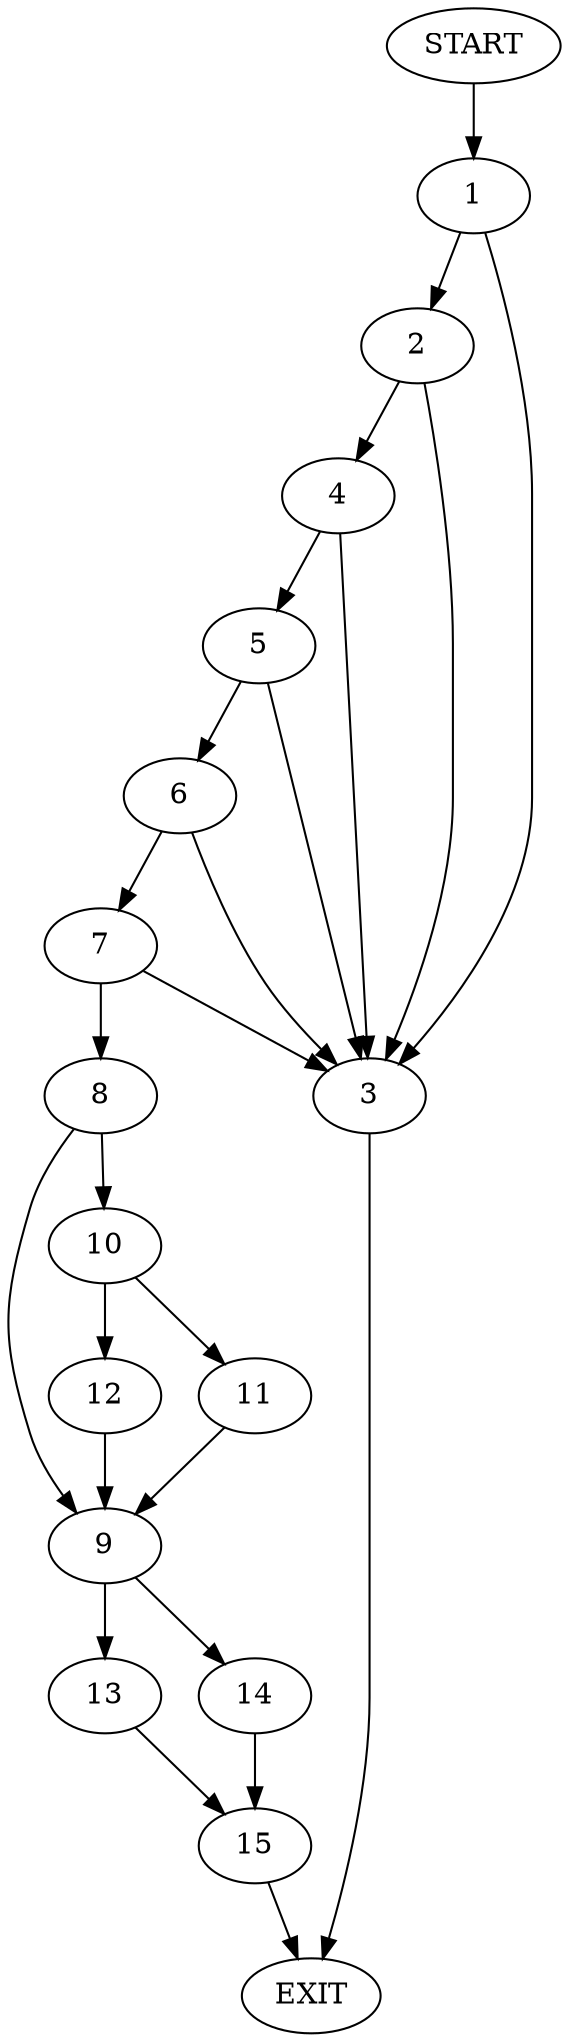 digraph {
0 [label="START"]
16 [label="EXIT"]
0 -> 1
1 -> 2
1 -> 3
2 -> 4
2 -> 3
3 -> 16
4 -> 5
4 -> 3
5 -> 6
5 -> 3
6 -> 7
6 -> 3
7 -> 8
7 -> 3
8 -> 9
8 -> 10
10 -> 11
10 -> 12
9 -> 13
9 -> 14
12 -> 9
11 -> 9
13 -> 15
14 -> 15
15 -> 16
}
